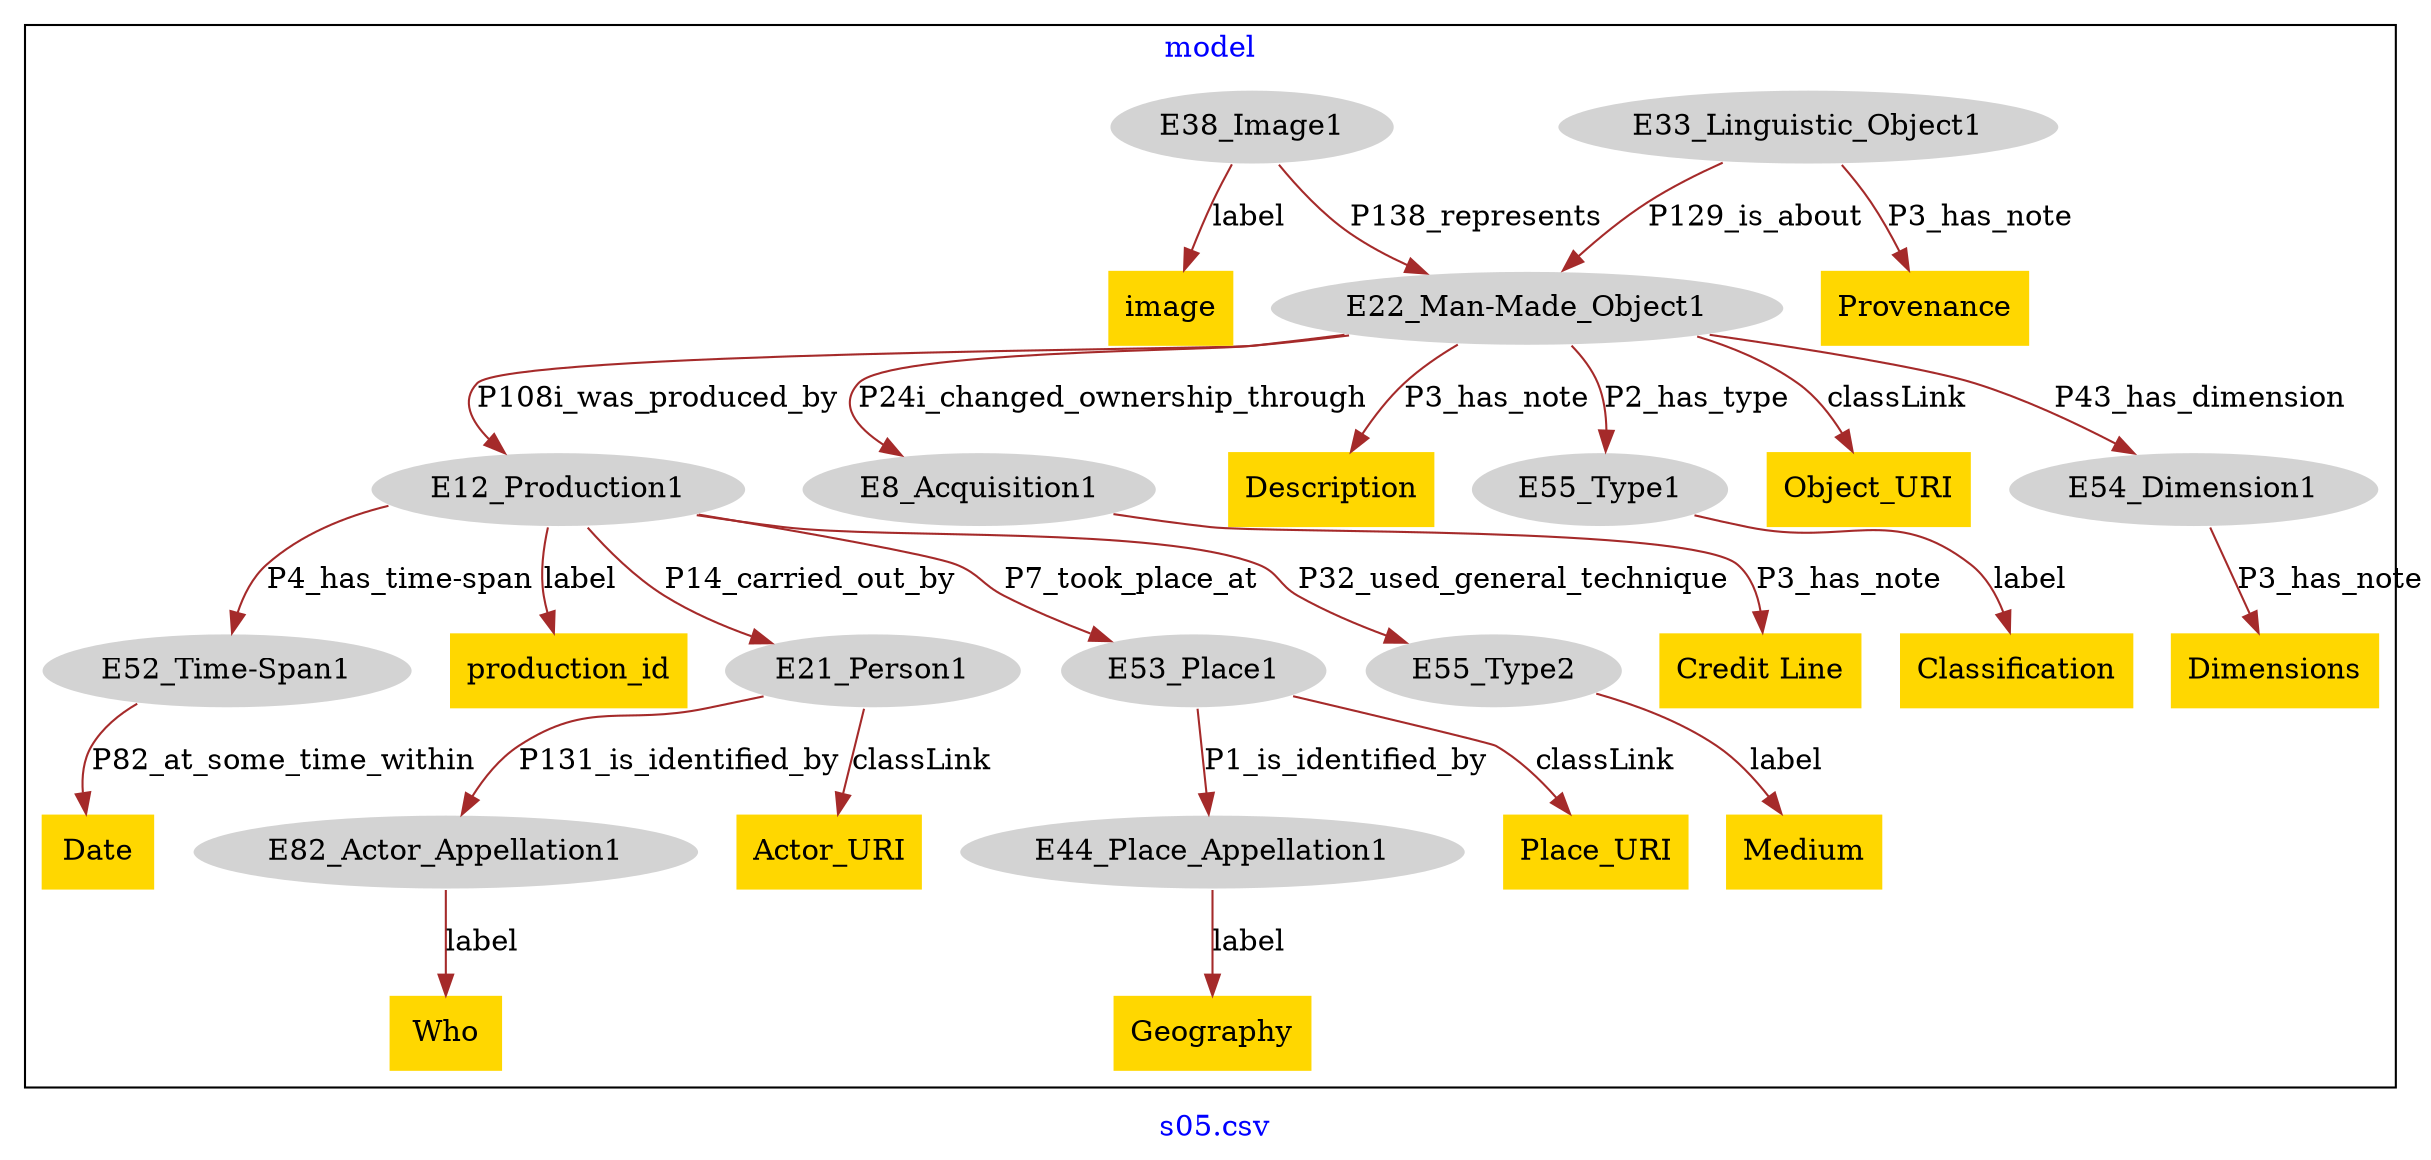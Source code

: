 digraph n0 {
fontcolor="blue"
remincross="true"
label="s05.csv"
subgraph cluster {
label="model"
n2[style="filled",color="white",fillcolor="lightgray",label="E82_Actor_Appellation1"];
n3[shape="plaintext",style="filled",fillcolor="gold",label="Who"];
n4[style="filled",color="white",fillcolor="lightgray",label="E21_Person1"];
n5[style="filled",color="white",fillcolor="lightgray",label="E12_Production1"];
n6[style="filled",color="white",fillcolor="lightgray",label="E53_Place1"];
n7[style="filled",color="white",fillcolor="lightgray",label="E44_Place_Appellation1"];
n8[style="filled",color="white",fillcolor="lightgray",label="E33_Linguistic_Object1"];
n9[style="filled",color="white",fillcolor="lightgray",label="E22_Man-Made_Object1"];
n10[style="filled",color="white",fillcolor="lightgray",label="E55_Type2"];
n11[shape="plaintext",style="filled",fillcolor="gold",label="Medium"];
n12[style="filled",color="white",fillcolor="lightgray",label="E8_Acquisition1"];
n13[shape="plaintext",style="filled",fillcolor="gold",label="Credit Line"];
n14[shape="plaintext",style="filled",fillcolor="gold",label="Description"];
n15[style="filled",color="white",fillcolor="lightgray",label="E38_Image1"];
n16[shape="plaintext",style="filled",fillcolor="gold",label="image"];
n17[style="filled",color="white",fillcolor="lightgray",label="E52_Time-Span1"];
n18[style="filled",color="white",fillcolor="lightgray",label="E55_Type1"];
n19[shape="plaintext",style="filled",fillcolor="gold",label="Place_URI"];
n20[shape="plaintext",style="filled",fillcolor="gold",label="production_id"];
n21[shape="plaintext",style="filled",fillcolor="gold",label="Date"];
n22[shape="plaintext",style="filled",fillcolor="gold",label="Object_URI"];
n23[shape="plaintext",style="filled",fillcolor="gold",label="Classification"];
n24[style="filled",color="white",fillcolor="lightgray",label="E54_Dimension1"];
n25[shape="plaintext",style="filled",fillcolor="gold",label="Actor_URI"];
n26[shape="plaintext",style="filled",fillcolor="gold",label="Dimensions"];
n27[shape="plaintext",style="filled",fillcolor="gold",label="Provenance"];
n28[shape="plaintext",style="filled",fillcolor="gold",label="Geography"];
}
n2 -> n3[color="brown",fontcolor="black",label="label"]
n4 -> n2[color="brown",fontcolor="black",label="P131_is_identified_by"]
n5 -> n6[color="brown",fontcolor="black",label="P7_took_place_at"]
n6 -> n7[color="brown",fontcolor="black",label="P1_is_identified_by"]
n8 -> n9[color="brown",fontcolor="black",label="P129_is_about"]
n10 -> n11[color="brown",fontcolor="black",label="label"]
n12 -> n13[color="brown",fontcolor="black",label="P3_has_note"]
n9 -> n14[color="brown",fontcolor="black",label="P3_has_note"]
n15 -> n16[color="brown",fontcolor="black",label="label"]
n9 -> n12[color="brown",fontcolor="black",label="P24i_changed_ownership_through"]
n5 -> n10[color="brown",fontcolor="black",label="P32_used_general_technique"]
n9 -> n5[color="brown",fontcolor="black",label="P108i_was_produced_by"]
n5 -> n17[color="brown",fontcolor="black",label="P4_has_time-span"]
n5 -> n4[color="brown",fontcolor="black",label="P14_carried_out_by"]
n9 -> n18[color="brown",fontcolor="black",label="P2_has_type"]
n6 -> n19[color="brown",fontcolor="black",label="classLink"]
n5 -> n20[color="brown",fontcolor="black",label="label"]
n17 -> n21[color="brown",fontcolor="black",label="P82_at_some_time_within"]
n9 -> n22[color="brown",fontcolor="black",label="classLink"]
n18 -> n23[color="brown",fontcolor="black",label="label"]
n9 -> n24[color="brown",fontcolor="black",label="P43_has_dimension"]
n15 -> n9[color="brown",fontcolor="black",label="P138_represents"]
n4 -> n25[color="brown",fontcolor="black",label="classLink"]
n24 -> n26[color="brown",fontcolor="black",label="P3_has_note"]
n8 -> n27[color="brown",fontcolor="black",label="P3_has_note"]
n7 -> n28[color="brown",fontcolor="black",label="label"]
}
